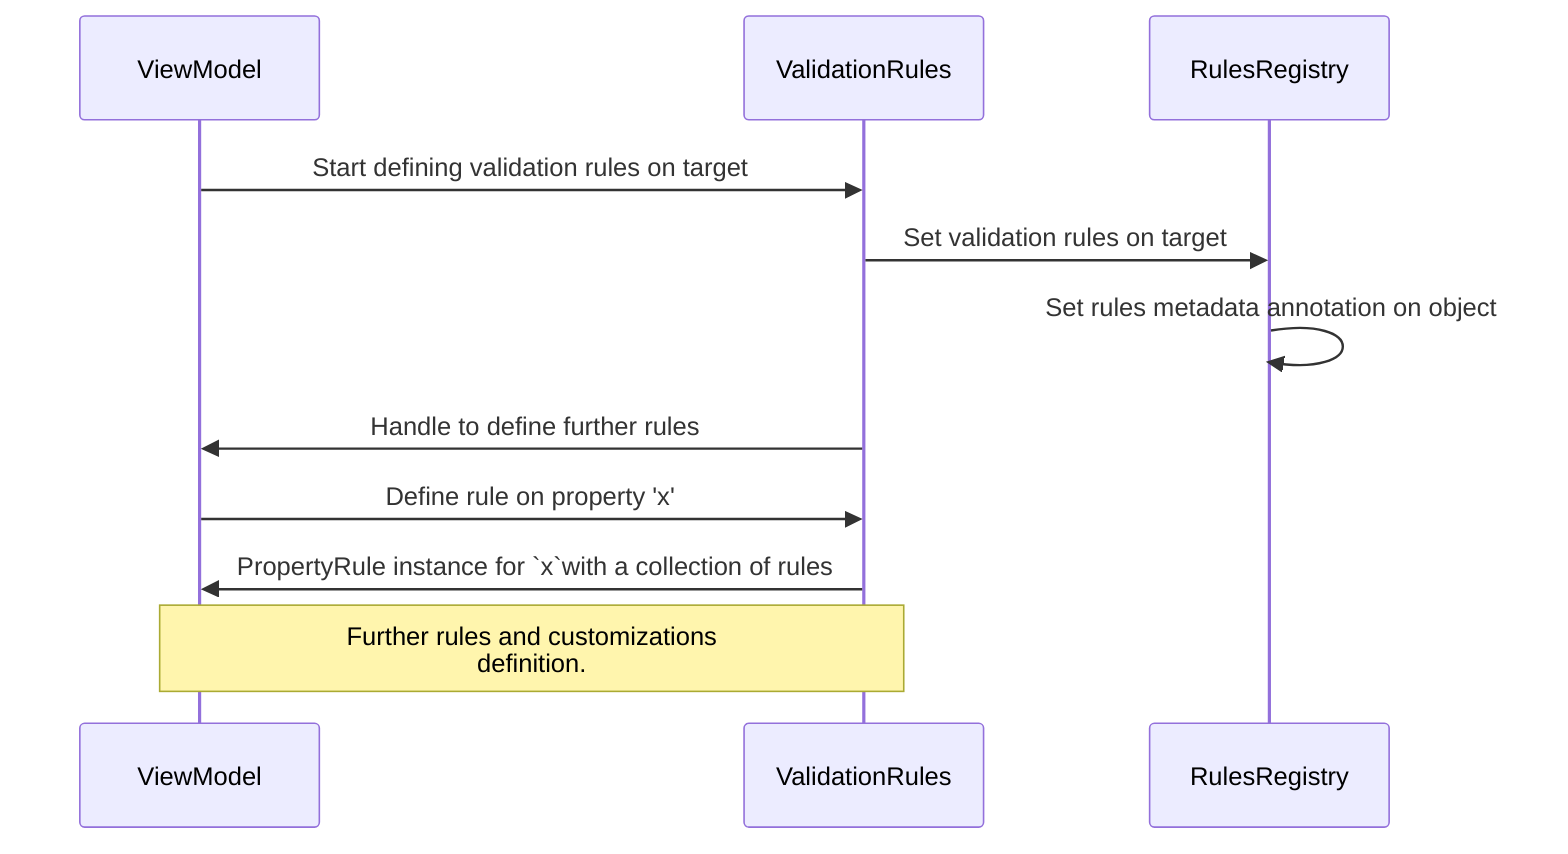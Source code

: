sequenceDiagram
  ViewModel->>ValidationRules: Start defining validation rules on target
  ValidationRules->>RulesRegistry: Set validation rules on target
  RulesRegistry->>RulesRegistry: Set rules metadata annotation on object
  ValidationRules->>ViewModel: Handle to define further rules
  ViewModel->>ValidationRules: Define rule on property 'x'
  ValidationRules->>ViewModel: PropertyRule instance for `x`with a collection of rules
  Note over ViewModel,ValidationRules: Further rules and customizations<br/>definition.
